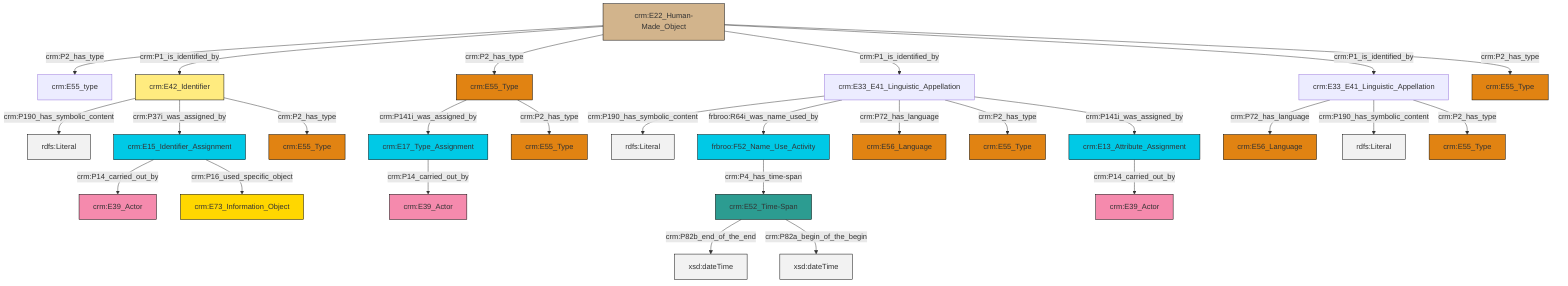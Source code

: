 graph TD
classDef Literal fill:#f2f2f2,stroke:#000000;
classDef CRM_Entity fill:#FFFFFF,stroke:#000000;
classDef Temporal_Entity fill:#00C9E6, stroke:#000000;
classDef Type fill:#E18312, stroke:#000000;
classDef Time-Span fill:#2C9C91, stroke:#000000;
classDef Appellation fill:#FFEB7F, stroke:#000000;
classDef Place fill:#008836, stroke:#000000;
classDef Persistent_Item fill:#B266B2, stroke:#000000;
classDef Conceptual_Object fill:#FFD700, stroke:#000000;
classDef Physical_Thing fill:#D2B48C, stroke:#000000;
classDef Actor fill:#f58aad, stroke:#000000;
classDef PC_Classes fill:#4ce600, stroke:#000000;
classDef Multi fill:#cccccc,stroke:#000000;

0["crm:E33_E41_Linguistic_Appellation"]:::Default -->|crm:P190_has_symbolic_content| 1[rdfs:Literal]:::Literal
9["crm:E22_Human-Made_Object"]:::Physical_Thing -->|crm:P2_has_type| 11["crm:E55_type"]:::Default
0["crm:E33_E41_Linguistic_Appellation"]:::Default -->|frbroo:R64i_was_name_used_by| 14["frbroo:F52_Name_Use_Activity"]:::Temporal_Entity
2["crm:E33_E41_Linguistic_Appellation"]:::Default -->|crm:P72_has_language| 21["crm:E56_Language"]:::Type
7["crm:E13_Attribute_Assignment"]:::Temporal_Entity -->|crm:P14_carried_out_by| 22["crm:E39_Actor"]:::Actor
0["crm:E33_E41_Linguistic_Appellation"]:::Default -->|crm:P72_has_language| 23["crm:E56_Language"]:::Type
25["crm:E55_Type"]:::Type -->|crm:P141i_was_assigned_by| 26["crm:E17_Type_Assignment"]:::Temporal_Entity
26["crm:E17_Type_Assignment"]:::Temporal_Entity -->|crm:P14_carried_out_by| 29["crm:E39_Actor"]:::Actor
9["crm:E22_Human-Made_Object"]:::Physical_Thing -->|crm:P1_is_identified_by| 30["crm:E42_Identifier"]:::Appellation
17["crm:E52_Time-Span"]:::Time-Span -->|crm:P82b_end_of_the_end| 31[xsd:dateTime]:::Literal
12["crm:E15_Identifier_Assignment"]:::Temporal_Entity -->|crm:P14_carried_out_by| 27["crm:E39_Actor"]:::Actor
30["crm:E42_Identifier"]:::Appellation -->|crm:P190_has_symbolic_content| 33[rdfs:Literal]:::Literal
14["frbroo:F52_Name_Use_Activity"]:::Temporal_Entity -->|crm:P4_has_time-span| 17["crm:E52_Time-Span"]:::Time-Span
9["crm:E22_Human-Made_Object"]:::Physical_Thing -->|crm:P2_has_type| 25["crm:E55_Type"]:::Type
17["crm:E52_Time-Span"]:::Time-Span -->|crm:P82a_begin_of_the_begin| 34[xsd:dateTime]:::Literal
9["crm:E22_Human-Made_Object"]:::Physical_Thing -->|crm:P1_is_identified_by| 0["crm:E33_E41_Linguistic_Appellation"]:::Default
9["crm:E22_Human-Made_Object"]:::Physical_Thing -->|crm:P1_is_identified_by| 2["crm:E33_E41_Linguistic_Appellation"]:::Default
2["crm:E33_E41_Linguistic_Appellation"]:::Default -->|crm:P190_has_symbolic_content| 41[rdfs:Literal]:::Literal
0["crm:E33_E41_Linguistic_Appellation"]:::Default -->|crm:P2_has_type| 42["crm:E55_Type"]:::Type
30["crm:E42_Identifier"]:::Appellation -->|crm:P37i_was_assigned_by| 12["crm:E15_Identifier_Assignment"]:::Temporal_Entity
9["crm:E22_Human-Made_Object"]:::Physical_Thing -->|crm:P2_has_type| 43["crm:E55_Type"]:::Type
12["crm:E15_Identifier_Assignment"]:::Temporal_Entity -->|crm:P16_used_specific_object| 15["crm:E73_Information_Object"]:::Conceptual_Object
0["crm:E33_E41_Linguistic_Appellation"]:::Default -->|crm:P141i_was_assigned_by| 7["crm:E13_Attribute_Assignment"]:::Temporal_Entity
25["crm:E55_Type"]:::Type -->|crm:P2_has_type| 19["crm:E55_Type"]:::Type
30["crm:E42_Identifier"]:::Appellation -->|crm:P2_has_type| 48["crm:E55_Type"]:::Type
2["crm:E33_E41_Linguistic_Appellation"]:::Default -->|crm:P2_has_type| 4["crm:E55_Type"]:::Type